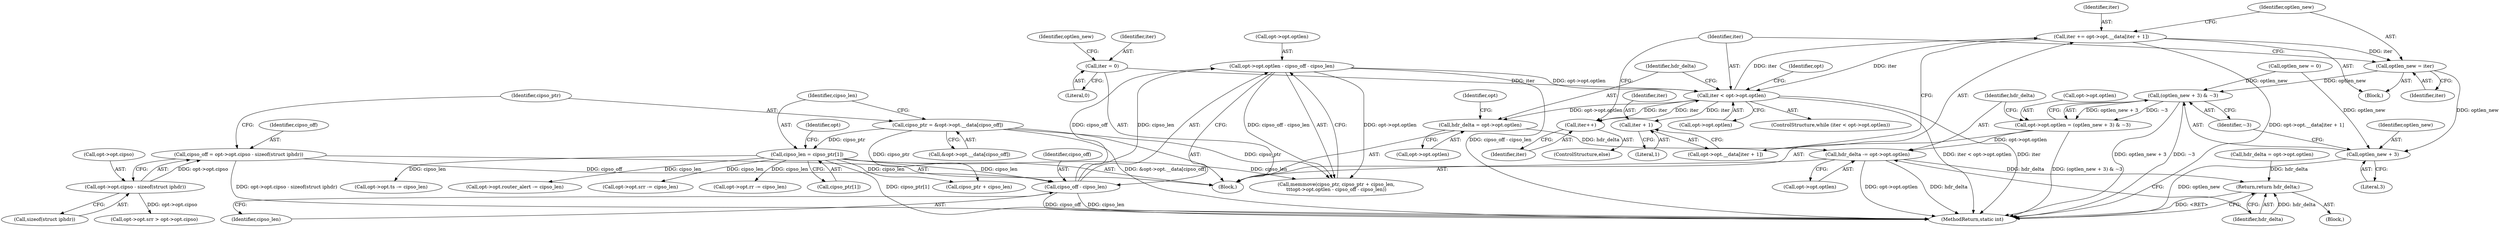 digraph "0_linux_f6d8bd051c391c1c0458a30b2a7abcd939329259_5@pointer" {
"1000291" [label="(Call,iter += opt->opt.__data[iter + 1])"];
"1000273" [label="(Call,iter < opt->opt.optlen)"];
"1000306" [label="(Call,iter++)"];
"1000266" [label="(Call,iter = 0)"];
"1000291" [label="(Call,iter += opt->opt.__data[iter + 1])"];
"1000257" [label="(Call,opt->opt.optlen - cipso_off - cipso_len)"];
"1000263" [label="(Call,cipso_off - cipso_len)"];
"1000144" [label="(Call,cipso_off = opt->opt.cipso - sizeof(struct iphdr))"];
"1000146" [label="(Call,opt->opt.cipso - sizeof(struct iphdr))"];
"1000164" [label="(Call,cipso_len = cipso_ptr[1])"];
"1000154" [label="(Call,cipso_ptr = &opt->opt.__data[cipso_off])"];
"1000302" [label="(Call,optlen_new = iter)"];
"1000321" [label="(Call,(optlen_new + 3) & ~3)"];
"1000315" [label="(Call,opt->opt.optlen = (optlen_new + 3) & ~3)"];
"1000326" [label="(Call,hdr_delta -= opt->opt.optlen)"];
"1000352" [label="(Return,return hdr_delta;)"];
"1000322" [label="(Call,optlen_new + 3)"];
"1000299" [label="(Call,iter + 1)"];
"1000308" [label="(Call,hdr_delta = opt->opt.optlen)"];
"1000173" [label="(Identifier,opt)"];
"1000258" [label="(Call,opt->opt.optlen)"];
"1000299" [label="(Call,iter + 1)"];
"1000267" [label="(Identifier,iter)"];
"1000254" [label="(Call,cipso_ptr + cipso_len)"];
"1000275" [label="(Call,opt->opt.optlen)"];
"1000156" [label="(Call,&opt->opt.__data[cipso_off])"];
"1000265" [label="(Identifier,cipso_len)"];
"1000321" [label="(Call,(optlen_new + 3) & ~3)"];
"1000285" [label="(Identifier,opt)"];
"1000291" [label="(Call,iter += opt->opt.__data[iter + 1])"];
"1000310" [label="(Call,opt->opt.optlen)"];
"1000339" [label="(Call,hdr_delta = opt->opt.optlen)"];
"1000200" [label="(Call,opt->opt.rr -= cipso_len)"];
"1000252" [label="(Call,memmove(cipso_ptr, cipso_ptr + cipso_len,\n\t\t\topt->opt.optlen - cipso_off - cipso_len))"];
"1000324" [label="(Literal,3)"];
"1000309" [label="(Identifier,hdr_delta)"];
"1000264" [label="(Identifier,cipso_off)"];
"1000155" [label="(Identifier,cipso_ptr)"];
"1000152" [label="(Call,sizeof(struct iphdr))"];
"1000166" [label="(Call,cipso_ptr[1])"];
"1000354" [label="(MethodReturn,static int)"];
"1000164" [label="(Call,cipso_len = cipso_ptr[1])"];
"1000257" [label="(Call,opt->opt.optlen - cipso_off - cipso_len)"];
"1000292" [label="(Identifier,iter)"];
"1000219" [label="(Call,opt->opt.ts -= cipso_len)"];
"1000266" [label="(Call,iter = 0)"];
"1000272" [label="(ControlStructure,while (iter < opt->opt.optlen))"];
"1000145" [label="(Identifier,cipso_off)"];
"1000315" [label="(Call,opt->opt.optlen = (optlen_new + 3) & ~3)"];
"1000138" [label="(Block,)"];
"1000269" [label="(Call,optlen_new = 0)"];
"1000327" [label="(Identifier,hdr_delta)"];
"1000144" [label="(Call,cipso_off = opt->opt.cipso - sizeof(struct iphdr))"];
"1000302" [label="(Call,optlen_new = iter)"];
"1000328" [label="(Call,opt->opt.optlen)"];
"1000318" [label="(Identifier,opt)"];
"1000301" [label="(Literal,1)"];
"1000170" [label="(Call,opt->opt.srr > opt->opt.cipso)"];
"1000146" [label="(Call,opt->opt.cipso - sizeof(struct iphdr))"];
"1000290" [label="(Block,)"];
"1000273" [label="(Call,iter < opt->opt.optlen)"];
"1000306" [label="(Call,iter++)"];
"1000326" [label="(Call,hdr_delta -= opt->opt.optlen)"];
"1000352" [label="(Return,return hdr_delta;)"];
"1000323" [label="(Identifier,optlen_new)"];
"1000238" [label="(Call,opt->opt.router_alert -= cipso_len)"];
"1000300" [label="(Identifier,iter)"];
"1000303" [label="(Identifier,optlen_new)"];
"1000293" [label="(Call,opt->opt.__data[iter + 1])"];
"1000268" [label="(Literal,0)"];
"1000154" [label="(Call,cipso_ptr = &opt->opt.__data[cipso_off])"];
"1000304" [label="(Identifier,iter)"];
"1000325" [label="(Identifier,~3)"];
"1000104" [label="(Block,)"];
"1000308" [label="(Call,hdr_delta = opt->opt.optlen)"];
"1000305" [label="(ControlStructure,else)"];
"1000307" [label="(Identifier,iter)"];
"1000147" [label="(Call,opt->opt.cipso)"];
"1000322" [label="(Call,optlen_new + 3)"];
"1000181" [label="(Call,opt->opt.srr -= cipso_len)"];
"1000316" [label="(Call,opt->opt.optlen)"];
"1000270" [label="(Identifier,optlen_new)"];
"1000353" [label="(Identifier,hdr_delta)"];
"1000165" [label="(Identifier,cipso_len)"];
"1000274" [label="(Identifier,iter)"];
"1000263" [label="(Call,cipso_off - cipso_len)"];
"1000291" -> "1000290"  [label="AST: "];
"1000291" -> "1000293"  [label="CFG: "];
"1000292" -> "1000291"  [label="AST: "];
"1000293" -> "1000291"  [label="AST: "];
"1000303" -> "1000291"  [label="CFG: "];
"1000291" -> "1000354"  [label="DDG: opt->opt.__data[iter + 1]"];
"1000291" -> "1000273"  [label="DDG: iter"];
"1000273" -> "1000291"  [label="DDG: iter"];
"1000291" -> "1000302"  [label="DDG: iter"];
"1000273" -> "1000272"  [label="AST: "];
"1000273" -> "1000275"  [label="CFG: "];
"1000274" -> "1000273"  [label="AST: "];
"1000275" -> "1000273"  [label="AST: "];
"1000285" -> "1000273"  [label="CFG: "];
"1000309" -> "1000273"  [label="CFG: "];
"1000273" -> "1000354"  [label="DDG: iter < opt->opt.optlen"];
"1000273" -> "1000354"  [label="DDG: iter"];
"1000306" -> "1000273"  [label="DDG: iter"];
"1000266" -> "1000273"  [label="DDG: iter"];
"1000257" -> "1000273"  [label="DDG: opt->opt.optlen"];
"1000273" -> "1000299"  [label="DDG: iter"];
"1000273" -> "1000306"  [label="DDG: iter"];
"1000273" -> "1000308"  [label="DDG: opt->opt.optlen"];
"1000306" -> "1000305"  [label="AST: "];
"1000306" -> "1000307"  [label="CFG: "];
"1000307" -> "1000306"  [label="AST: "];
"1000274" -> "1000306"  [label="CFG: "];
"1000266" -> "1000138"  [label="AST: "];
"1000266" -> "1000268"  [label="CFG: "];
"1000267" -> "1000266"  [label="AST: "];
"1000268" -> "1000266"  [label="AST: "];
"1000270" -> "1000266"  [label="CFG: "];
"1000257" -> "1000252"  [label="AST: "];
"1000257" -> "1000263"  [label="CFG: "];
"1000258" -> "1000257"  [label="AST: "];
"1000263" -> "1000257"  [label="AST: "];
"1000252" -> "1000257"  [label="CFG: "];
"1000257" -> "1000354"  [label="DDG: cipso_off - cipso_len"];
"1000257" -> "1000252"  [label="DDG: opt->opt.optlen"];
"1000257" -> "1000252"  [label="DDG: cipso_off - cipso_len"];
"1000263" -> "1000257"  [label="DDG: cipso_off"];
"1000263" -> "1000257"  [label="DDG: cipso_len"];
"1000263" -> "1000265"  [label="CFG: "];
"1000264" -> "1000263"  [label="AST: "];
"1000265" -> "1000263"  [label="AST: "];
"1000263" -> "1000354"  [label="DDG: cipso_len"];
"1000263" -> "1000354"  [label="DDG: cipso_off"];
"1000144" -> "1000263"  [label="DDG: cipso_off"];
"1000164" -> "1000263"  [label="DDG: cipso_len"];
"1000144" -> "1000138"  [label="AST: "];
"1000144" -> "1000146"  [label="CFG: "];
"1000145" -> "1000144"  [label="AST: "];
"1000146" -> "1000144"  [label="AST: "];
"1000155" -> "1000144"  [label="CFG: "];
"1000144" -> "1000354"  [label="DDG: opt->opt.cipso - sizeof(struct iphdr)"];
"1000146" -> "1000144"  [label="DDG: opt->opt.cipso"];
"1000146" -> "1000152"  [label="CFG: "];
"1000147" -> "1000146"  [label="AST: "];
"1000152" -> "1000146"  [label="AST: "];
"1000146" -> "1000170"  [label="DDG: opt->opt.cipso"];
"1000164" -> "1000138"  [label="AST: "];
"1000164" -> "1000166"  [label="CFG: "];
"1000165" -> "1000164"  [label="AST: "];
"1000166" -> "1000164"  [label="AST: "];
"1000173" -> "1000164"  [label="CFG: "];
"1000164" -> "1000354"  [label="DDG: cipso_ptr[1]"];
"1000154" -> "1000164"  [label="DDG: cipso_ptr"];
"1000164" -> "1000181"  [label="DDG: cipso_len"];
"1000164" -> "1000200"  [label="DDG: cipso_len"];
"1000164" -> "1000219"  [label="DDG: cipso_len"];
"1000164" -> "1000238"  [label="DDG: cipso_len"];
"1000164" -> "1000252"  [label="DDG: cipso_len"];
"1000164" -> "1000254"  [label="DDG: cipso_len"];
"1000154" -> "1000138"  [label="AST: "];
"1000154" -> "1000156"  [label="CFG: "];
"1000155" -> "1000154"  [label="AST: "];
"1000156" -> "1000154"  [label="AST: "];
"1000165" -> "1000154"  [label="CFG: "];
"1000154" -> "1000354"  [label="DDG: &opt->opt.__data[cipso_off]"];
"1000154" -> "1000252"  [label="DDG: cipso_ptr"];
"1000154" -> "1000254"  [label="DDG: cipso_ptr"];
"1000302" -> "1000290"  [label="AST: "];
"1000302" -> "1000304"  [label="CFG: "];
"1000303" -> "1000302"  [label="AST: "];
"1000304" -> "1000302"  [label="AST: "];
"1000274" -> "1000302"  [label="CFG: "];
"1000302" -> "1000321"  [label="DDG: optlen_new"];
"1000302" -> "1000322"  [label="DDG: optlen_new"];
"1000321" -> "1000315"  [label="AST: "];
"1000321" -> "1000325"  [label="CFG: "];
"1000322" -> "1000321"  [label="AST: "];
"1000325" -> "1000321"  [label="AST: "];
"1000315" -> "1000321"  [label="CFG: "];
"1000321" -> "1000354"  [label="DDG: optlen_new + 3"];
"1000321" -> "1000354"  [label="DDG: ~3"];
"1000321" -> "1000315"  [label="DDG: optlen_new + 3"];
"1000321" -> "1000315"  [label="DDG: ~3"];
"1000269" -> "1000321"  [label="DDG: optlen_new"];
"1000315" -> "1000138"  [label="AST: "];
"1000316" -> "1000315"  [label="AST: "];
"1000327" -> "1000315"  [label="CFG: "];
"1000315" -> "1000354"  [label="DDG: (optlen_new + 3) & ~3"];
"1000315" -> "1000326"  [label="DDG: opt->opt.optlen"];
"1000326" -> "1000138"  [label="AST: "];
"1000326" -> "1000328"  [label="CFG: "];
"1000327" -> "1000326"  [label="AST: "];
"1000328" -> "1000326"  [label="AST: "];
"1000353" -> "1000326"  [label="CFG: "];
"1000326" -> "1000354"  [label="DDG: opt->opt.optlen"];
"1000326" -> "1000354"  [label="DDG: hdr_delta"];
"1000308" -> "1000326"  [label="DDG: hdr_delta"];
"1000326" -> "1000352"  [label="DDG: hdr_delta"];
"1000352" -> "1000104"  [label="AST: "];
"1000352" -> "1000353"  [label="CFG: "];
"1000353" -> "1000352"  [label="AST: "];
"1000354" -> "1000352"  [label="CFG: "];
"1000352" -> "1000354"  [label="DDG: <RET>"];
"1000353" -> "1000352"  [label="DDG: hdr_delta"];
"1000339" -> "1000352"  [label="DDG: hdr_delta"];
"1000322" -> "1000324"  [label="CFG: "];
"1000323" -> "1000322"  [label="AST: "];
"1000324" -> "1000322"  [label="AST: "];
"1000325" -> "1000322"  [label="CFG: "];
"1000322" -> "1000354"  [label="DDG: optlen_new"];
"1000269" -> "1000322"  [label="DDG: optlen_new"];
"1000299" -> "1000293"  [label="AST: "];
"1000299" -> "1000301"  [label="CFG: "];
"1000300" -> "1000299"  [label="AST: "];
"1000301" -> "1000299"  [label="AST: "];
"1000293" -> "1000299"  [label="CFG: "];
"1000308" -> "1000138"  [label="AST: "];
"1000308" -> "1000310"  [label="CFG: "];
"1000309" -> "1000308"  [label="AST: "];
"1000310" -> "1000308"  [label="AST: "];
"1000318" -> "1000308"  [label="CFG: "];
}
